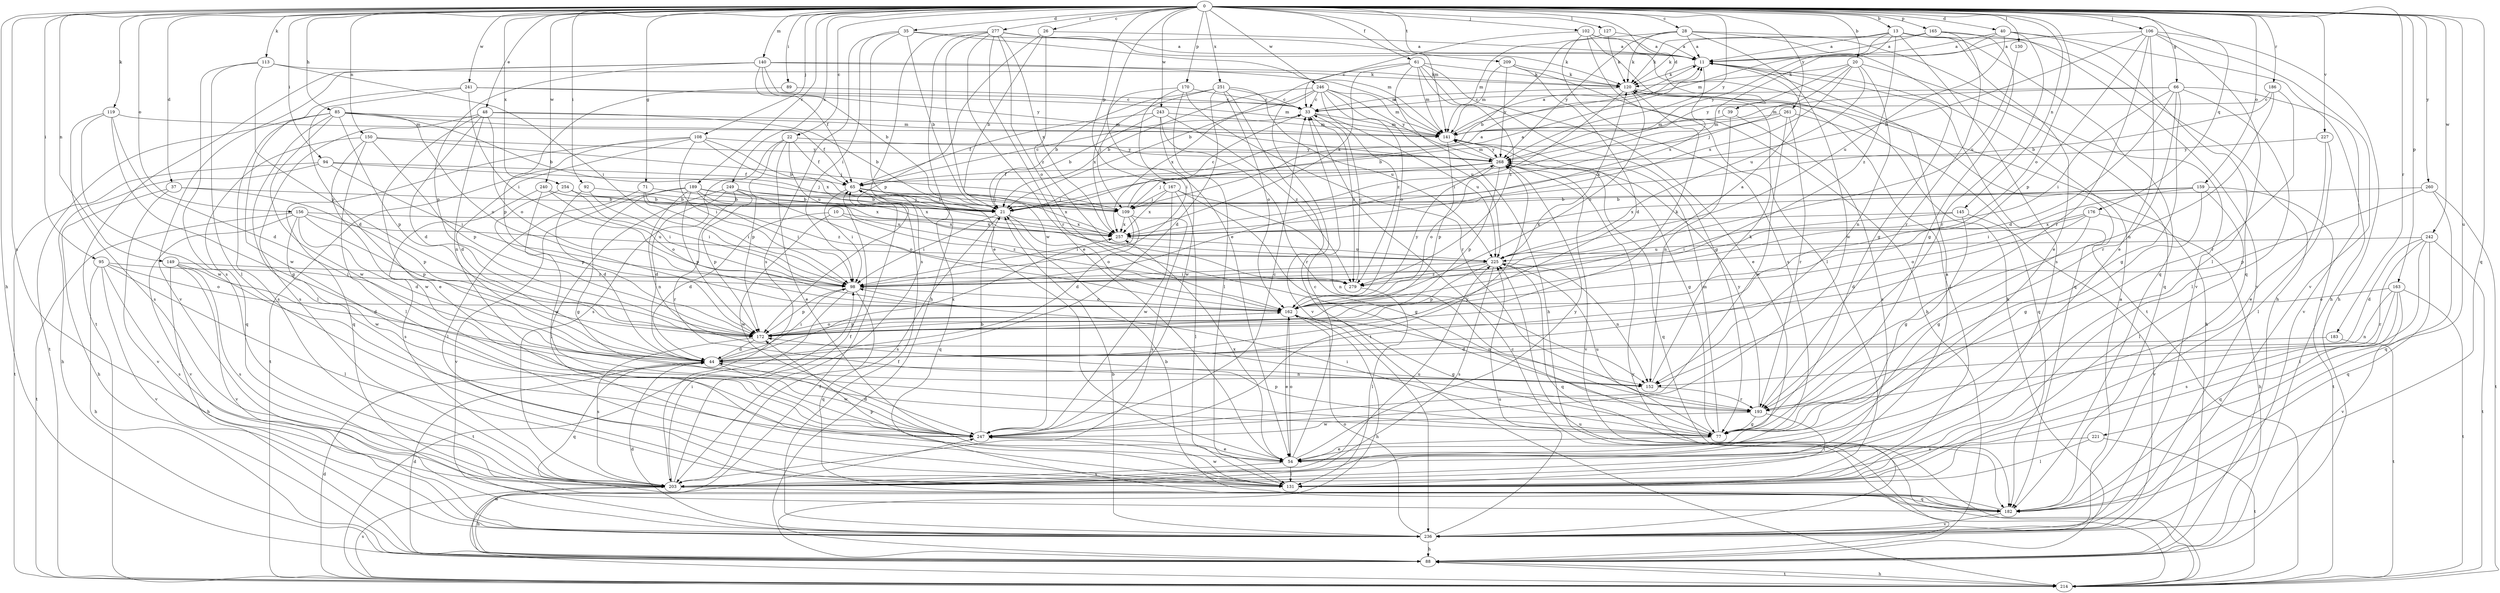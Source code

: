 strict digraph  {
0;
10;
11;
13;
20;
21;
22;
26;
28;
33;
35;
37;
39;
40;
44;
48;
54;
61;
65;
66;
71;
77;
85;
88;
89;
92;
94;
95;
98;
102;
106;
108;
109;
113;
119;
120;
127;
130;
131;
140;
141;
145;
149;
150;
152;
156;
159;
162;
163;
165;
167;
170;
172;
176;
182;
183;
186;
189;
193;
203;
209;
214;
221;
225;
227;
236;
240;
241;
242;
243;
246;
247;
249;
251;
254;
257;
260;
261;
268;
277;
279;
0 -> 13  [label=b];
0 -> 20  [label=b];
0 -> 22  [label=c];
0 -> 26  [label=c];
0 -> 28  [label=c];
0 -> 35  [label=d];
0 -> 37  [label=d];
0 -> 39  [label=d];
0 -> 40  [label=d];
0 -> 48  [label=e];
0 -> 54  [label=e];
0 -> 61  [label=f];
0 -> 66  [label=g];
0 -> 71  [label=g];
0 -> 85  [label=h];
0 -> 88  [label=h];
0 -> 89  [label=i];
0 -> 92  [label=i];
0 -> 94  [label=i];
0 -> 95  [label=i];
0 -> 102  [label=j];
0 -> 106  [label=j];
0 -> 108  [label=j];
0 -> 113  [label=k];
0 -> 119  [label=k];
0 -> 127  [label=l];
0 -> 130  [label=l];
0 -> 140  [label=m];
0 -> 141  [label=m];
0 -> 145  [label=n];
0 -> 149  [label=n];
0 -> 150  [label=n];
0 -> 156  [label=o];
0 -> 159  [label=o];
0 -> 162  [label=o];
0 -> 163  [label=p];
0 -> 165  [label=p];
0 -> 167  [label=p];
0 -> 170  [label=p];
0 -> 176  [label=q];
0 -> 182  [label=q];
0 -> 183  [label=r];
0 -> 186  [label=r];
0 -> 189  [label=r];
0 -> 203  [label=s];
0 -> 209  [label=t];
0 -> 221  [label=u];
0 -> 227  [label=v];
0 -> 240  [label=w];
0 -> 241  [label=w];
0 -> 242  [label=w];
0 -> 243  [label=w];
0 -> 246  [label=w];
0 -> 249  [label=x];
0 -> 251  [label=x];
0 -> 254  [label=x];
0 -> 260  [label=y];
0 -> 261  [label=y];
0 -> 268  [label=y];
0 -> 277  [label=z];
10 -> 44  [label=d];
10 -> 247  [label=w];
10 -> 257  [label=x];
10 -> 279  [label=z];
11 -> 120  [label=k];
11 -> 182  [label=q];
11 -> 257  [label=x];
13 -> 11  [label=a];
13 -> 54  [label=e];
13 -> 65  [label=f];
13 -> 88  [label=h];
13 -> 120  [label=k];
13 -> 141  [label=m];
13 -> 182  [label=q];
13 -> 203  [label=s];
13 -> 279  [label=z];
20 -> 109  [label=j];
20 -> 120  [label=k];
20 -> 152  [label=n];
20 -> 182  [label=q];
20 -> 225  [label=u];
20 -> 257  [label=x];
20 -> 268  [label=y];
21 -> 11  [label=a];
21 -> 98  [label=i];
21 -> 162  [label=o];
21 -> 203  [label=s];
21 -> 257  [label=x];
22 -> 54  [label=e];
22 -> 65  [label=f];
22 -> 172  [label=p];
22 -> 203  [label=s];
22 -> 225  [label=u];
22 -> 268  [label=y];
26 -> 11  [label=a];
26 -> 21  [label=b];
26 -> 172  [label=p];
26 -> 279  [label=z];
28 -> 11  [label=a];
28 -> 21  [label=b];
28 -> 77  [label=g];
28 -> 120  [label=k];
28 -> 236  [label=v];
28 -> 247  [label=w];
28 -> 268  [label=y];
33 -> 141  [label=m];
33 -> 225  [label=u];
33 -> 279  [label=z];
35 -> 11  [label=a];
35 -> 21  [label=b];
35 -> 54  [label=e];
35 -> 98  [label=i];
35 -> 141  [label=m];
35 -> 203  [label=s];
37 -> 21  [label=b];
37 -> 88  [label=h];
37 -> 172  [label=p];
37 -> 236  [label=v];
39 -> 141  [label=m];
39 -> 152  [label=n];
39 -> 203  [label=s];
40 -> 11  [label=a];
40 -> 88  [label=h];
40 -> 182  [label=q];
40 -> 193  [label=r];
40 -> 225  [label=u];
40 -> 268  [label=y];
44 -> 98  [label=i];
44 -> 152  [label=n];
44 -> 182  [label=q];
44 -> 247  [label=w];
44 -> 257  [label=x];
48 -> 21  [label=b];
48 -> 44  [label=d];
48 -> 54  [label=e];
48 -> 141  [label=m];
48 -> 152  [label=n];
48 -> 162  [label=o];
48 -> 203  [label=s];
54 -> 33  [label=c];
54 -> 131  [label=l];
54 -> 162  [label=o];
54 -> 203  [label=s];
54 -> 257  [label=x];
54 -> 268  [label=y];
61 -> 21  [label=b];
61 -> 54  [label=e];
61 -> 77  [label=g];
61 -> 88  [label=h];
61 -> 120  [label=k];
61 -> 141  [label=m];
61 -> 257  [label=x];
61 -> 279  [label=z];
65 -> 21  [label=b];
65 -> 33  [label=c];
65 -> 98  [label=i];
65 -> 109  [label=j];
65 -> 182  [label=q];
65 -> 257  [label=x];
66 -> 33  [label=c];
66 -> 44  [label=d];
66 -> 77  [label=g];
66 -> 98  [label=i];
66 -> 131  [label=l];
66 -> 141  [label=m];
66 -> 193  [label=r];
66 -> 236  [label=v];
71 -> 21  [label=b];
71 -> 98  [label=i];
71 -> 131  [label=l];
71 -> 257  [label=x];
77 -> 54  [label=e];
77 -> 98  [label=i];
77 -> 141  [label=m];
77 -> 172  [label=p];
77 -> 225  [label=u];
85 -> 21  [label=b];
85 -> 65  [label=f];
85 -> 131  [label=l];
85 -> 141  [label=m];
85 -> 162  [label=o];
85 -> 172  [label=p];
85 -> 203  [label=s];
85 -> 214  [label=t];
85 -> 247  [label=w];
88 -> 44  [label=d];
88 -> 214  [label=t];
88 -> 247  [label=w];
89 -> 33  [label=c];
89 -> 172  [label=p];
92 -> 21  [label=b];
92 -> 44  [label=d];
92 -> 98  [label=i];
94 -> 65  [label=f];
94 -> 88  [label=h];
94 -> 98  [label=i];
94 -> 109  [label=j];
94 -> 214  [label=t];
95 -> 88  [label=h];
95 -> 98  [label=i];
95 -> 131  [label=l];
95 -> 162  [label=o];
95 -> 203  [label=s];
95 -> 236  [label=v];
98 -> 162  [label=o];
98 -> 172  [label=p];
98 -> 182  [label=q];
98 -> 214  [label=t];
102 -> 11  [label=a];
102 -> 33  [label=c];
102 -> 88  [label=h];
102 -> 131  [label=l];
102 -> 203  [label=s];
102 -> 214  [label=t];
106 -> 11  [label=a];
106 -> 21  [label=b];
106 -> 54  [label=e];
106 -> 88  [label=h];
106 -> 131  [label=l];
106 -> 172  [label=p];
106 -> 193  [label=r];
106 -> 236  [label=v];
108 -> 21  [label=b];
108 -> 44  [label=d];
108 -> 98  [label=i];
108 -> 182  [label=q];
108 -> 214  [label=t];
108 -> 257  [label=x];
108 -> 268  [label=y];
109 -> 11  [label=a];
109 -> 33  [label=c];
109 -> 44  [label=d];
109 -> 98  [label=i];
109 -> 203  [label=s];
109 -> 257  [label=x];
113 -> 98  [label=i];
113 -> 120  [label=k];
113 -> 131  [label=l];
113 -> 172  [label=p];
113 -> 203  [label=s];
119 -> 44  [label=d];
119 -> 77  [label=g];
119 -> 141  [label=m];
119 -> 203  [label=s];
119 -> 247  [label=w];
120 -> 33  [label=c];
120 -> 88  [label=h];
120 -> 98  [label=i];
120 -> 131  [label=l];
120 -> 162  [label=o];
127 -> 11  [label=a];
127 -> 120  [label=k];
127 -> 141  [label=m];
130 -> 225  [label=u];
131 -> 172  [label=p];
131 -> 247  [label=w];
140 -> 21  [label=b];
140 -> 65  [label=f];
140 -> 120  [label=k];
140 -> 141  [label=m];
140 -> 172  [label=p];
140 -> 214  [label=t];
140 -> 236  [label=v];
140 -> 268  [label=y];
141 -> 11  [label=a];
141 -> 77  [label=g];
141 -> 172  [label=p];
141 -> 268  [label=y];
145 -> 77  [label=g];
145 -> 98  [label=i];
145 -> 236  [label=v];
145 -> 257  [label=x];
149 -> 44  [label=d];
149 -> 88  [label=h];
149 -> 203  [label=s];
149 -> 236  [label=v];
149 -> 279  [label=z];
150 -> 109  [label=j];
150 -> 131  [label=l];
150 -> 172  [label=p];
150 -> 182  [label=q];
150 -> 247  [label=w];
150 -> 268  [label=y];
152 -> 120  [label=k];
152 -> 193  [label=r];
156 -> 44  [label=d];
156 -> 172  [label=p];
156 -> 214  [label=t];
156 -> 225  [label=u];
156 -> 236  [label=v];
156 -> 247  [label=w];
156 -> 257  [label=x];
159 -> 21  [label=b];
159 -> 77  [label=g];
159 -> 98  [label=i];
159 -> 131  [label=l];
159 -> 214  [label=t];
159 -> 257  [label=x];
162 -> 11  [label=a];
162 -> 54  [label=e];
162 -> 77  [label=g];
162 -> 88  [label=h];
162 -> 152  [label=n];
162 -> 172  [label=p];
162 -> 268  [label=y];
163 -> 152  [label=n];
163 -> 162  [label=o];
163 -> 182  [label=q];
163 -> 203  [label=s];
163 -> 214  [label=t];
163 -> 236  [label=v];
165 -> 11  [label=a];
165 -> 77  [label=g];
165 -> 120  [label=k];
165 -> 193  [label=r];
165 -> 236  [label=v];
167 -> 77  [label=g];
167 -> 109  [label=j];
167 -> 131  [label=l];
167 -> 152  [label=n];
167 -> 247  [label=w];
167 -> 257  [label=x];
170 -> 33  [label=c];
170 -> 98  [label=i];
170 -> 131  [label=l];
170 -> 193  [label=r];
170 -> 257  [label=x];
172 -> 44  [label=d];
172 -> 120  [label=k];
172 -> 162  [label=o];
172 -> 203  [label=s];
176 -> 44  [label=d];
176 -> 77  [label=g];
176 -> 88  [label=h];
176 -> 162  [label=o];
176 -> 257  [label=x];
182 -> 21  [label=b];
182 -> 236  [label=v];
183 -> 44  [label=d];
183 -> 214  [label=t];
186 -> 21  [label=b];
186 -> 33  [label=c];
186 -> 152  [label=n];
186 -> 193  [label=r];
189 -> 77  [label=g];
189 -> 98  [label=i];
189 -> 109  [label=j];
189 -> 152  [label=n];
189 -> 172  [label=p];
189 -> 225  [label=u];
189 -> 236  [label=v];
189 -> 257  [label=x];
193 -> 77  [label=g];
193 -> 131  [label=l];
193 -> 247  [label=w];
193 -> 268  [label=y];
203 -> 11  [label=a];
203 -> 65  [label=f];
203 -> 88  [label=h];
203 -> 98  [label=i];
203 -> 182  [label=q];
203 -> 225  [label=u];
209 -> 44  [label=d];
209 -> 88  [label=h];
209 -> 120  [label=k];
209 -> 141  [label=m];
209 -> 268  [label=y];
214 -> 33  [label=c];
214 -> 44  [label=d];
214 -> 65  [label=f];
214 -> 88  [label=h];
214 -> 203  [label=s];
214 -> 225  [label=u];
214 -> 268  [label=y];
221 -> 54  [label=e];
221 -> 131  [label=l];
221 -> 214  [label=t];
225 -> 98  [label=i];
225 -> 120  [label=k];
225 -> 152  [label=n];
225 -> 172  [label=p];
225 -> 182  [label=q];
225 -> 203  [label=s];
225 -> 279  [label=z];
227 -> 54  [label=e];
227 -> 131  [label=l];
227 -> 268  [label=y];
236 -> 11  [label=a];
236 -> 21  [label=b];
236 -> 44  [label=d];
236 -> 65  [label=f];
236 -> 88  [label=h];
236 -> 162  [label=o];
236 -> 225  [label=u];
240 -> 21  [label=b];
240 -> 162  [label=o];
240 -> 203  [label=s];
240 -> 247  [label=w];
240 -> 279  [label=z];
241 -> 33  [label=c];
241 -> 44  [label=d];
241 -> 98  [label=i];
241 -> 141  [label=m];
241 -> 247  [label=w];
242 -> 44  [label=d];
242 -> 131  [label=l];
242 -> 182  [label=q];
242 -> 193  [label=r];
242 -> 214  [label=t];
242 -> 225  [label=u];
243 -> 21  [label=b];
243 -> 65  [label=f];
243 -> 141  [label=m];
243 -> 193  [label=r];
243 -> 247  [label=w];
243 -> 279  [label=z];
246 -> 21  [label=b];
246 -> 33  [label=c];
246 -> 141  [label=m];
246 -> 162  [label=o];
246 -> 214  [label=t];
246 -> 225  [label=u];
246 -> 257  [label=x];
246 -> 268  [label=y];
246 -> 279  [label=z];
247 -> 21  [label=b];
247 -> 33  [label=c];
247 -> 44  [label=d];
247 -> 54  [label=e];
247 -> 268  [label=y];
249 -> 21  [label=b];
249 -> 44  [label=d];
249 -> 109  [label=j];
249 -> 131  [label=l];
249 -> 162  [label=o];
249 -> 172  [label=p];
249 -> 193  [label=r];
251 -> 21  [label=b];
251 -> 33  [label=c];
251 -> 44  [label=d];
251 -> 109  [label=j];
251 -> 162  [label=o];
251 -> 225  [label=u];
251 -> 236  [label=v];
254 -> 21  [label=b];
254 -> 98  [label=i];
254 -> 172  [label=p];
257 -> 225  [label=u];
260 -> 21  [label=b];
260 -> 172  [label=p];
260 -> 182  [label=q];
260 -> 214  [label=t];
261 -> 21  [label=b];
261 -> 141  [label=m];
261 -> 182  [label=q];
261 -> 193  [label=r];
261 -> 247  [label=w];
268 -> 65  [label=f];
268 -> 109  [label=j];
268 -> 141  [label=m];
268 -> 162  [label=o];
268 -> 172  [label=p];
268 -> 182  [label=q];
268 -> 236  [label=v];
277 -> 11  [label=a];
277 -> 54  [label=e];
277 -> 88  [label=h];
277 -> 120  [label=k];
277 -> 162  [label=o];
277 -> 193  [label=r];
277 -> 203  [label=s];
277 -> 247  [label=w];
277 -> 257  [label=x];
279 -> 33  [label=c];
279 -> 131  [label=l];
}
